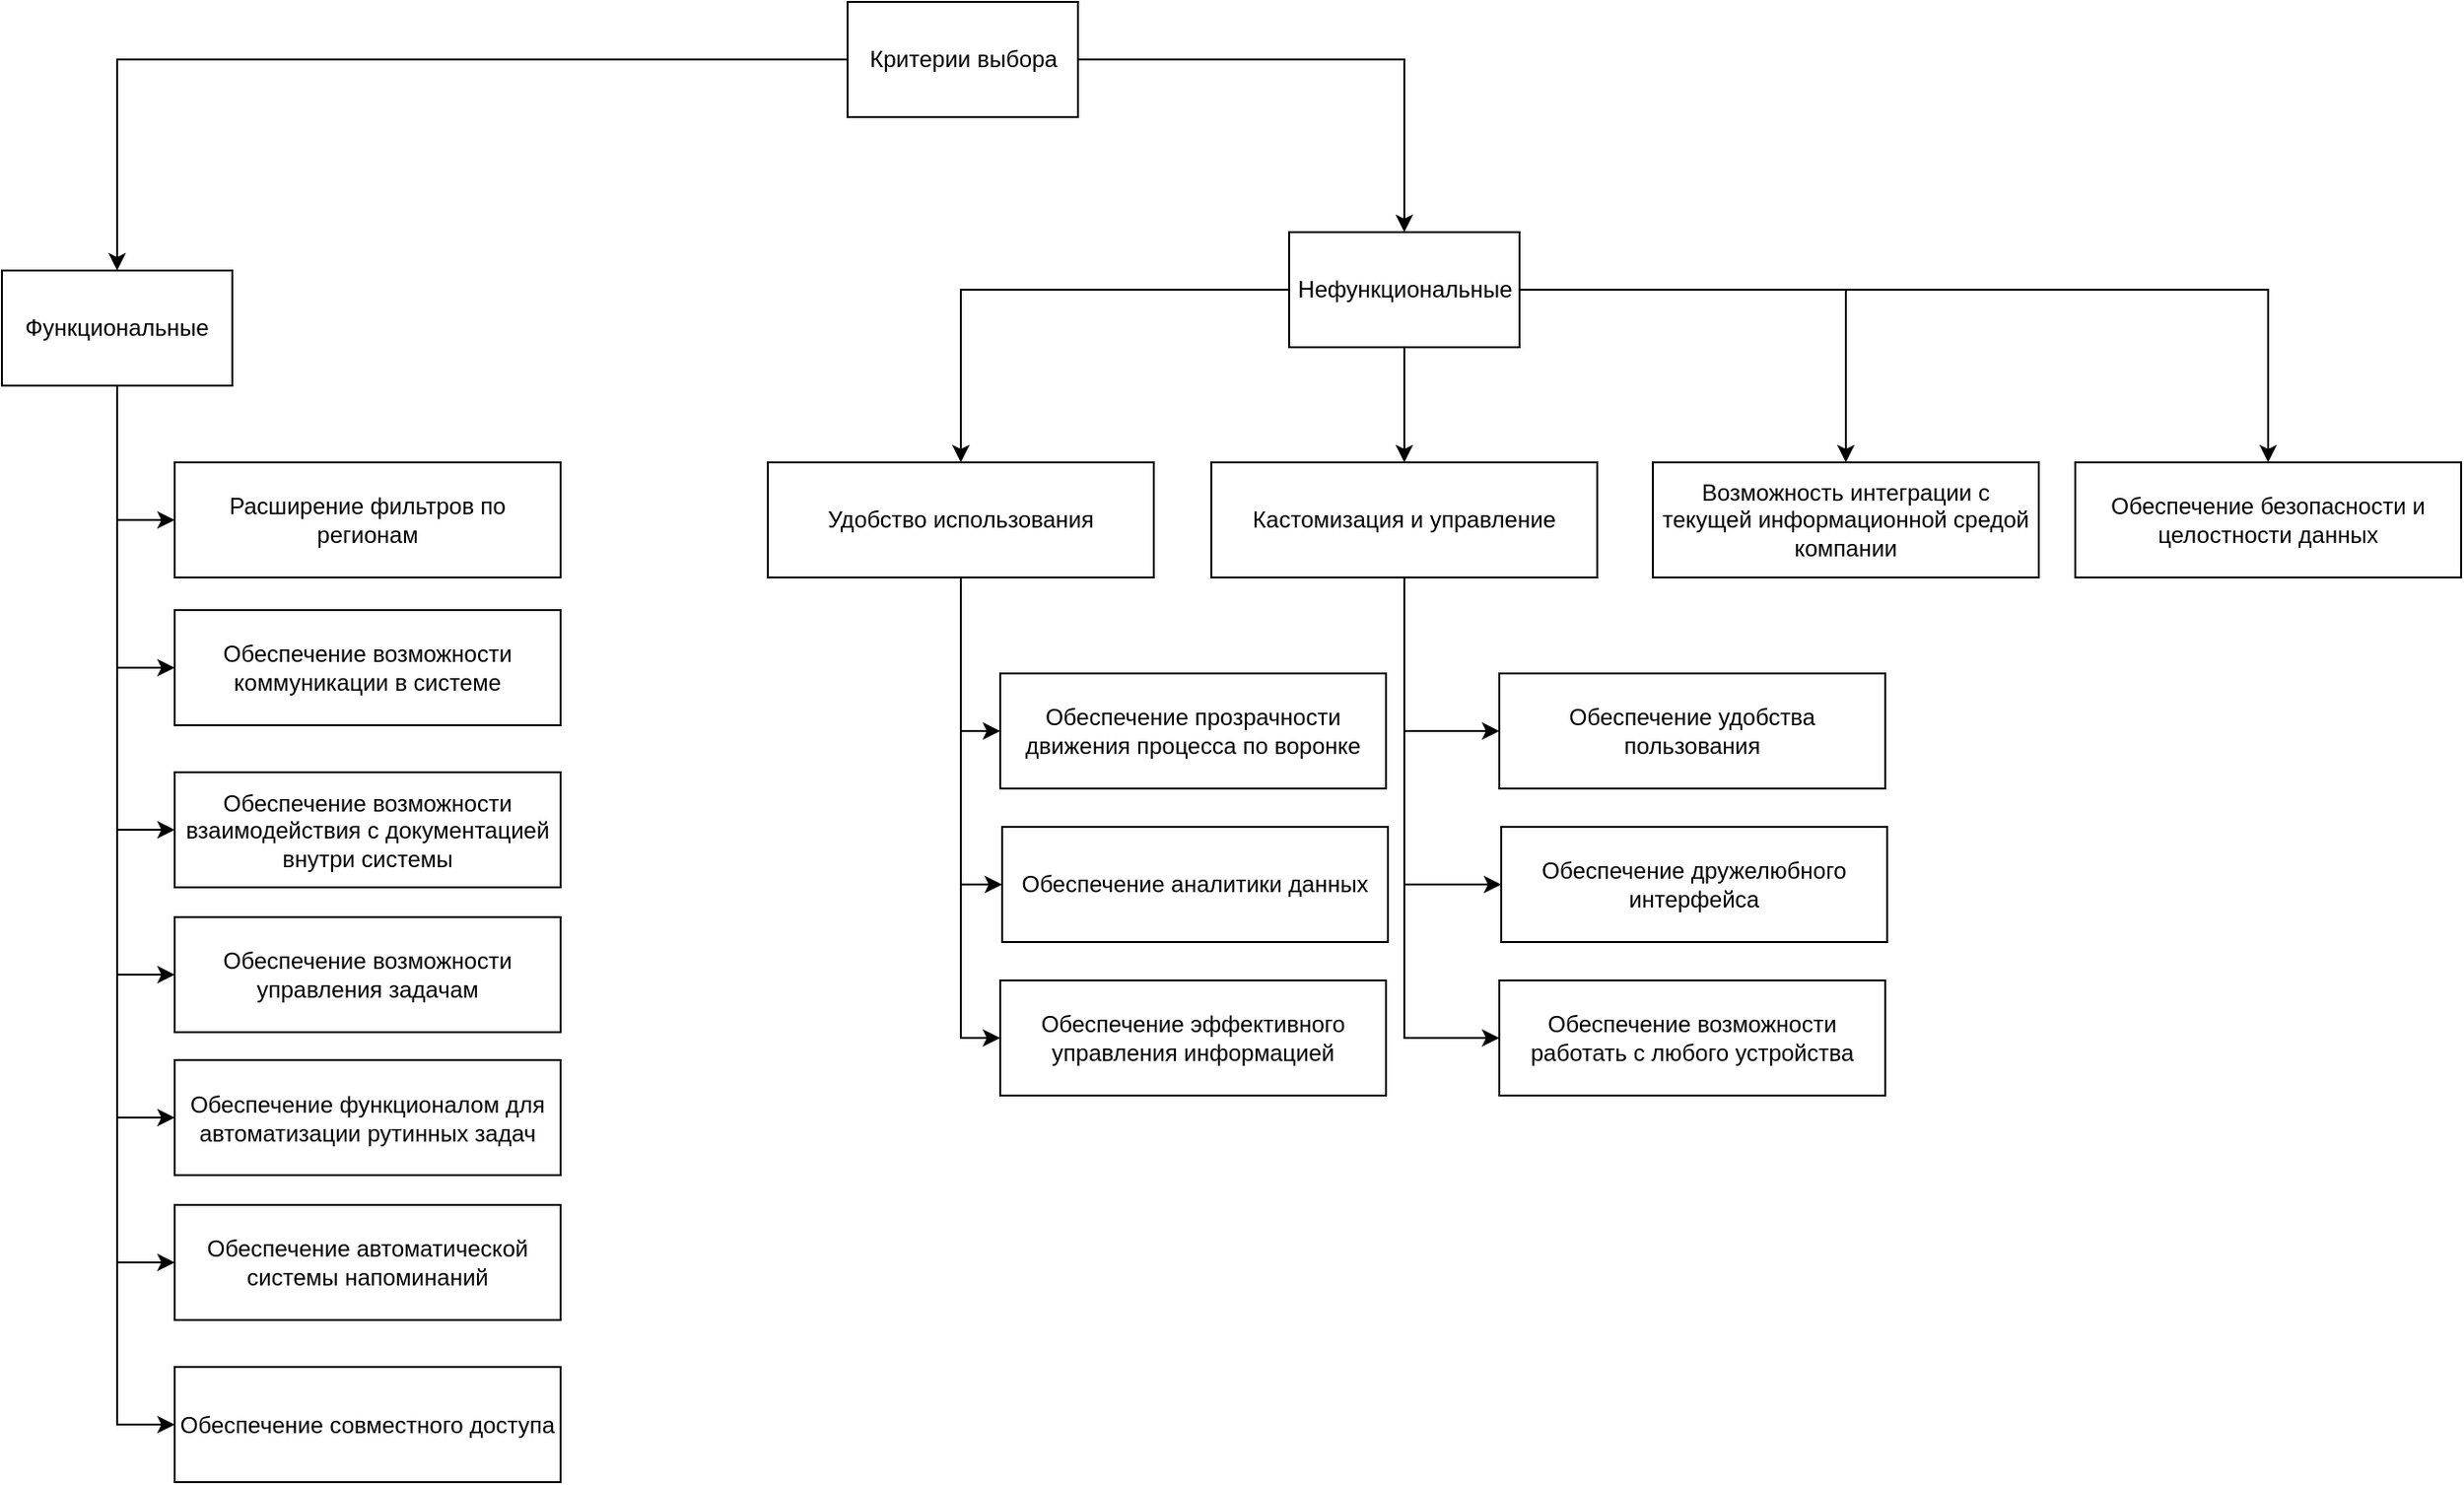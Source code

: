 <mxfile version="22.1.5" type="github">
  <diagram name="Page-1" id="XEkcd8DXK6cYoFrj4VAr">
    <mxGraphModel dx="1372" dy="802" grid="1" gridSize="10" guides="1" tooltips="1" connect="1" arrows="1" fold="1" page="1" pageScale="1" pageWidth="827" pageHeight="1169" math="0" shadow="0">
      <root>
        <mxCell id="0" />
        <mxCell id="1" parent="0" />
        <mxCell id="ZkaKHpSh5NO_QCCOGs7D-12" style="edgeStyle=orthogonalEdgeStyle;rounded=0;orthogonalLoop=1;jettySize=auto;html=1;" edge="1" parent="1" source="MVHBoMpumN7ushQgrpT9-1" target="MVHBoMpumN7ushQgrpT9-2">
          <mxGeometry relative="1" as="geometry" />
        </mxCell>
        <mxCell id="ZkaKHpSh5NO_QCCOGs7D-13" style="edgeStyle=orthogonalEdgeStyle;rounded=0;orthogonalLoop=1;jettySize=auto;html=1;" edge="1" parent="1" source="MVHBoMpumN7ushQgrpT9-1" target="MVHBoMpumN7ushQgrpT9-3">
          <mxGeometry relative="1" as="geometry" />
        </mxCell>
        <mxCell id="MVHBoMpumN7ushQgrpT9-1" value="Критерии выбора" style="rounded=0;whiteSpace=wrap;html=1;" parent="1" vertex="1">
          <mxGeometry x="540.5" y="40" width="120" height="60" as="geometry" />
        </mxCell>
        <mxCell id="ZkaKHpSh5NO_QCCOGs7D-14" style="edgeStyle=orthogonalEdgeStyle;rounded=0;orthogonalLoop=1;jettySize=auto;html=1;entryX=0;entryY=0.5;entryDx=0;entryDy=0;" edge="1" parent="1" source="MVHBoMpumN7ushQgrpT9-2" target="ZkaKHpSh5NO_QCCOGs7D-4">
          <mxGeometry relative="1" as="geometry" />
        </mxCell>
        <mxCell id="ZkaKHpSh5NO_QCCOGs7D-15" style="edgeStyle=orthogonalEdgeStyle;rounded=0;orthogonalLoop=1;jettySize=auto;html=1;entryX=0;entryY=0.5;entryDx=0;entryDy=0;" edge="1" parent="1" source="MVHBoMpumN7ushQgrpT9-2" target="ZkaKHpSh5NO_QCCOGs7D-5">
          <mxGeometry relative="1" as="geometry" />
        </mxCell>
        <mxCell id="ZkaKHpSh5NO_QCCOGs7D-16" style="edgeStyle=orthogonalEdgeStyle;rounded=0;orthogonalLoop=1;jettySize=auto;html=1;entryX=0;entryY=0.5;entryDx=0;entryDy=0;" edge="1" parent="1" source="MVHBoMpumN7ushQgrpT9-2" target="ZkaKHpSh5NO_QCCOGs7D-7">
          <mxGeometry relative="1" as="geometry" />
        </mxCell>
        <mxCell id="ZkaKHpSh5NO_QCCOGs7D-17" style="edgeStyle=orthogonalEdgeStyle;rounded=0;orthogonalLoop=1;jettySize=auto;html=1;entryX=0;entryY=0.5;entryDx=0;entryDy=0;" edge="1" parent="1" source="MVHBoMpumN7ushQgrpT9-2" target="ZkaKHpSh5NO_QCCOGs7D-8">
          <mxGeometry relative="1" as="geometry" />
        </mxCell>
        <mxCell id="ZkaKHpSh5NO_QCCOGs7D-18" style="edgeStyle=orthogonalEdgeStyle;rounded=0;orthogonalLoop=1;jettySize=auto;html=1;entryX=0;entryY=0.5;entryDx=0;entryDy=0;" edge="1" parent="1" source="MVHBoMpumN7ushQgrpT9-2" target="ZkaKHpSh5NO_QCCOGs7D-9">
          <mxGeometry relative="1" as="geometry" />
        </mxCell>
        <mxCell id="ZkaKHpSh5NO_QCCOGs7D-19" style="edgeStyle=orthogonalEdgeStyle;rounded=0;orthogonalLoop=1;jettySize=auto;html=1;entryX=0;entryY=0.5;entryDx=0;entryDy=0;" edge="1" parent="1" source="MVHBoMpumN7ushQgrpT9-2" target="ZkaKHpSh5NO_QCCOGs7D-10">
          <mxGeometry relative="1" as="geometry" />
        </mxCell>
        <mxCell id="ZkaKHpSh5NO_QCCOGs7D-20" style="edgeStyle=orthogonalEdgeStyle;rounded=0;orthogonalLoop=1;jettySize=auto;html=1;entryX=0;entryY=0.5;entryDx=0;entryDy=0;" edge="1" parent="1" source="MVHBoMpumN7ushQgrpT9-2" target="ZkaKHpSh5NO_QCCOGs7D-11">
          <mxGeometry relative="1" as="geometry" />
        </mxCell>
        <mxCell id="MVHBoMpumN7ushQgrpT9-2" value="Функциональные" style="rounded=0;whiteSpace=wrap;html=1;" parent="1" vertex="1">
          <mxGeometry x="100" y="180" width="120" height="60" as="geometry" />
        </mxCell>
        <mxCell id="ZkaKHpSh5NO_QCCOGs7D-21" style="edgeStyle=orthogonalEdgeStyle;rounded=0;orthogonalLoop=1;jettySize=auto;html=1;" edge="1" parent="1" source="MVHBoMpumN7ushQgrpT9-3" target="MVHBoMpumN7ushQgrpT9-10">
          <mxGeometry relative="1" as="geometry" />
        </mxCell>
        <mxCell id="ZkaKHpSh5NO_QCCOGs7D-22" style="edgeStyle=orthogonalEdgeStyle;rounded=0;orthogonalLoop=1;jettySize=auto;html=1;" edge="1" parent="1" source="MVHBoMpumN7ushQgrpT9-3" target="MVHBoMpumN7ushQgrpT9-11">
          <mxGeometry relative="1" as="geometry" />
        </mxCell>
        <mxCell id="ZkaKHpSh5NO_QCCOGs7D-23" style="edgeStyle=orthogonalEdgeStyle;rounded=0;orthogonalLoop=1;jettySize=auto;html=1;" edge="1" parent="1" source="MVHBoMpumN7ushQgrpT9-3" target="MVHBoMpumN7ushQgrpT9-8">
          <mxGeometry relative="1" as="geometry" />
        </mxCell>
        <mxCell id="ZkaKHpSh5NO_QCCOGs7D-24" style="edgeStyle=orthogonalEdgeStyle;rounded=0;orthogonalLoop=1;jettySize=auto;html=1;" edge="1" parent="1" source="MVHBoMpumN7ushQgrpT9-3" target="MVHBoMpumN7ushQgrpT9-9">
          <mxGeometry relative="1" as="geometry" />
        </mxCell>
        <mxCell id="MVHBoMpumN7ushQgrpT9-3" value="Нефункциональные" style="rounded=0;whiteSpace=wrap;html=1;" parent="1" vertex="1">
          <mxGeometry x="770.5" y="160" width="120" height="60" as="geometry" />
        </mxCell>
        <mxCell id="MVHBoMpumN7ushQgrpT9-5" value="Обеспечение прозрачности движения процесса по воронке" style="rounded=0;whiteSpace=wrap;html=1;" parent="1" vertex="1">
          <mxGeometry x="620" y="390" width="201" height="60" as="geometry" />
        </mxCell>
        <mxCell id="MVHBoMpumN7ushQgrpT9-6" value="Обеспечение аналитики данных" style="rounded=0;whiteSpace=wrap;html=1;" parent="1" vertex="1">
          <mxGeometry x="621" y="470" width="201" height="60" as="geometry" />
        </mxCell>
        <mxCell id="MVHBoMpumN7ushQgrpT9-7" value="Обеспечение эффективного управления информацией" style="rounded=0;whiteSpace=wrap;html=1;" parent="1" vertex="1">
          <mxGeometry x="620" y="550" width="201" height="60" as="geometry" />
        </mxCell>
        <mxCell id="MVHBoMpumN7ushQgrpT9-8" value="Возможность интеграции с текущей информационной средой компании" style="rounded=0;whiteSpace=wrap;html=1;" parent="1" vertex="1">
          <mxGeometry x="960" y="280" width="201" height="60" as="geometry" />
        </mxCell>
        <mxCell id="MVHBoMpumN7ushQgrpT9-9" value="Обеспечение безопасности и целостности данных" style="rounded=0;whiteSpace=wrap;html=1;" parent="1" vertex="1">
          <mxGeometry x="1180" y="280" width="201" height="60" as="geometry" />
        </mxCell>
        <mxCell id="ZkaKHpSh5NO_QCCOGs7D-25" style="edgeStyle=orthogonalEdgeStyle;rounded=0;orthogonalLoop=1;jettySize=auto;html=1;entryX=0;entryY=0.5;entryDx=0;entryDy=0;" edge="1" parent="1" source="MVHBoMpumN7ushQgrpT9-10" target="MVHBoMpumN7ushQgrpT9-5">
          <mxGeometry relative="1" as="geometry" />
        </mxCell>
        <mxCell id="ZkaKHpSh5NO_QCCOGs7D-26" style="edgeStyle=orthogonalEdgeStyle;rounded=0;orthogonalLoop=1;jettySize=auto;html=1;entryX=0;entryY=0.5;entryDx=0;entryDy=0;" edge="1" parent="1" source="MVHBoMpumN7ushQgrpT9-10" target="MVHBoMpumN7ushQgrpT9-6">
          <mxGeometry relative="1" as="geometry" />
        </mxCell>
        <mxCell id="ZkaKHpSh5NO_QCCOGs7D-27" style="edgeStyle=orthogonalEdgeStyle;rounded=0;orthogonalLoop=1;jettySize=auto;html=1;entryX=0;entryY=0.5;entryDx=0;entryDy=0;" edge="1" parent="1" source="MVHBoMpumN7ushQgrpT9-10" target="MVHBoMpumN7ushQgrpT9-7">
          <mxGeometry relative="1" as="geometry" />
        </mxCell>
        <mxCell id="MVHBoMpumN7ushQgrpT9-10" value="Удобство использования" style="rounded=0;whiteSpace=wrap;html=1;" parent="1" vertex="1">
          <mxGeometry x="499" y="280" width="201" height="60" as="geometry" />
        </mxCell>
        <mxCell id="ZkaKHpSh5NO_QCCOGs7D-28" style="edgeStyle=orthogonalEdgeStyle;rounded=0;orthogonalLoop=1;jettySize=auto;html=1;entryX=0;entryY=0.5;entryDx=0;entryDy=0;" edge="1" parent="1" source="MVHBoMpumN7ushQgrpT9-11" target="ZkaKHpSh5NO_QCCOGs7D-1">
          <mxGeometry relative="1" as="geometry" />
        </mxCell>
        <mxCell id="ZkaKHpSh5NO_QCCOGs7D-29" style="edgeStyle=orthogonalEdgeStyle;rounded=0;orthogonalLoop=1;jettySize=auto;html=1;entryX=0;entryY=0.5;entryDx=0;entryDy=0;" edge="1" parent="1" source="MVHBoMpumN7ushQgrpT9-11" target="ZkaKHpSh5NO_QCCOGs7D-2">
          <mxGeometry relative="1" as="geometry" />
        </mxCell>
        <mxCell id="ZkaKHpSh5NO_QCCOGs7D-30" style="edgeStyle=orthogonalEdgeStyle;rounded=0;orthogonalLoop=1;jettySize=auto;html=1;entryX=0;entryY=0.5;entryDx=0;entryDy=0;" edge="1" parent="1" source="MVHBoMpumN7ushQgrpT9-11" target="ZkaKHpSh5NO_QCCOGs7D-3">
          <mxGeometry relative="1" as="geometry" />
        </mxCell>
        <mxCell id="MVHBoMpumN7ushQgrpT9-11" value="Кастомизация и управление" style="rounded=0;whiteSpace=wrap;html=1;" parent="1" vertex="1">
          <mxGeometry x="730" y="280" width="201" height="60" as="geometry" />
        </mxCell>
        <mxCell id="ZkaKHpSh5NO_QCCOGs7D-1" value="Обеспечение удобства пользования" style="rounded=0;whiteSpace=wrap;html=1;" vertex="1" parent="1">
          <mxGeometry x="880" y="390" width="201" height="60" as="geometry" />
        </mxCell>
        <mxCell id="ZkaKHpSh5NO_QCCOGs7D-2" value="Обеспечение дружелюбного интерфейса" style="rounded=0;whiteSpace=wrap;html=1;" vertex="1" parent="1">
          <mxGeometry x="881" y="470" width="201" height="60" as="geometry" />
        </mxCell>
        <mxCell id="ZkaKHpSh5NO_QCCOGs7D-3" value="Обеспечение возможности работать с любого устройства" style="rounded=0;whiteSpace=wrap;html=1;" vertex="1" parent="1">
          <mxGeometry x="880" y="550" width="201" height="60" as="geometry" />
        </mxCell>
        <mxCell id="ZkaKHpSh5NO_QCCOGs7D-4" value="Расширение фильтров по регионам" style="rounded=0;whiteSpace=wrap;html=1;" vertex="1" parent="1">
          <mxGeometry x="190" y="280" width="201" height="60" as="geometry" />
        </mxCell>
        <mxCell id="ZkaKHpSh5NO_QCCOGs7D-5" value="Обеспечение возможности коммуникации в системе" style="rounded=0;whiteSpace=wrap;html=1;" vertex="1" parent="1">
          <mxGeometry x="190" y="357" width="201" height="60" as="geometry" />
        </mxCell>
        <mxCell id="ZkaKHpSh5NO_QCCOGs7D-7" value="Обеспечение возможности взаимодействия с документацией внутри системы" style="rounded=0;whiteSpace=wrap;html=1;" vertex="1" parent="1">
          <mxGeometry x="190" y="441.5" width="201" height="60" as="geometry" />
        </mxCell>
        <mxCell id="ZkaKHpSh5NO_QCCOGs7D-8" value="Обеспечение возможности управления задачам" style="rounded=0;whiteSpace=wrap;html=1;" vertex="1" parent="1">
          <mxGeometry x="190" y="517" width="201" height="60" as="geometry" />
        </mxCell>
        <mxCell id="ZkaKHpSh5NO_QCCOGs7D-9" value="Обеспечение функционалом для автоматизации рутинных задач" style="rounded=0;whiteSpace=wrap;html=1;" vertex="1" parent="1">
          <mxGeometry x="190" y="591.5" width="201" height="60" as="geometry" />
        </mxCell>
        <mxCell id="ZkaKHpSh5NO_QCCOGs7D-10" value="Обеспечение автоматической системы напоминаний" style="rounded=0;whiteSpace=wrap;html=1;" vertex="1" parent="1">
          <mxGeometry x="190" y="667" width="201" height="60" as="geometry" />
        </mxCell>
        <mxCell id="ZkaKHpSh5NO_QCCOGs7D-11" value="Обеспечение совместного доступа" style="rounded=0;whiteSpace=wrap;html=1;" vertex="1" parent="1">
          <mxGeometry x="190" y="751.5" width="201" height="60" as="geometry" />
        </mxCell>
      </root>
    </mxGraphModel>
  </diagram>
</mxfile>
